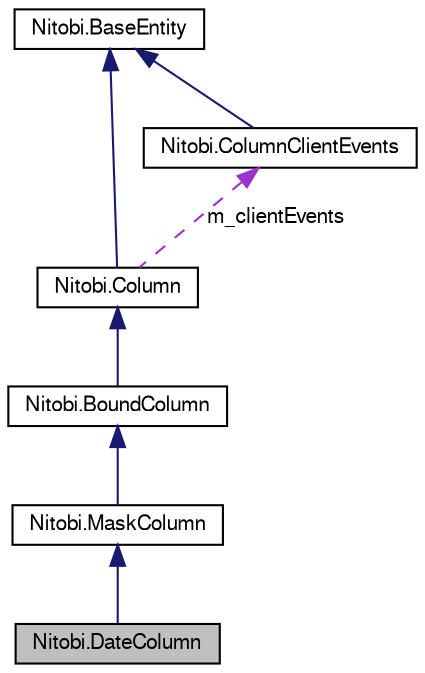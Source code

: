 digraph G
{
  bgcolor="transparent";
  edge [fontname="FreeSans",fontsize=10,labelfontname="FreeSans",labelfontsize=10];
  node [fontname="FreeSans",fontsize=10,shape=record];
  Node1 [label="Nitobi.DateColumn",height=0.2,width=0.4,color="black", fillcolor="grey75", style="filled" fontcolor="black"];
  Node2 -> Node1 [dir=back,color="midnightblue",fontsize=10,style="solid",fontname="FreeSans"];
  Node2 [label="Nitobi.MaskColumn",height=0.2,width=0.4,color="black",URL="$class_nitobi_1_1_mask_column.html"];
  Node3 -> Node2 [dir=back,color="midnightblue",fontsize=10,style="solid",fontname="FreeSans"];
  Node3 [label="Nitobi.BoundColumn",height=0.2,width=0.4,color="black",URL="$class_nitobi_1_1_bound_column.html"];
  Node4 -> Node3 [dir=back,color="midnightblue",fontsize=10,style="solid",fontname="FreeSans"];
  Node4 [label="Nitobi.Column",height=0.2,width=0.4,color="black",URL="$class_nitobi_1_1_column.html"];
  Node5 -> Node4 [dir=back,color="midnightblue",fontsize=10,style="solid",fontname="FreeSans"];
  Node5 [label="Nitobi.BaseEntity",height=0.2,width=0.4,color="black",URL="$class_nitobi_1_1_base_entity.html"];
  Node6 -> Node4 [dir=back,color="darkorchid3",fontsize=10,style="dashed",label="m_clientEvents",fontname="FreeSans"];
  Node6 [label="Nitobi.ColumnClientEvents",height=0.2,width=0.4,color="black",URL="$class_nitobi_1_1_column_client_events.html"];
  Node5 -> Node6 [dir=back,color="midnightblue",fontsize=10,style="solid",fontname="FreeSans"];
}
